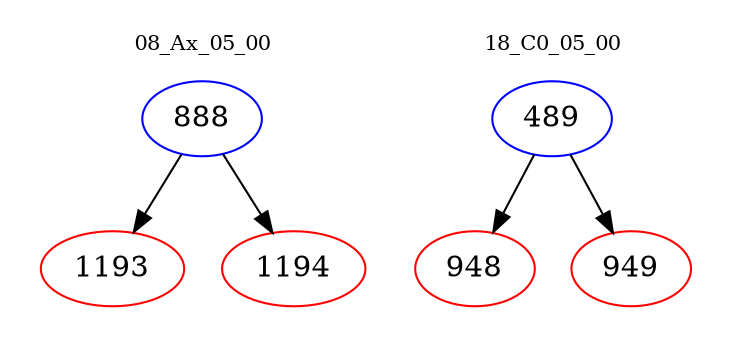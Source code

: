 digraph{
subgraph cluster_0 {
color = white
label = "08_Ax_05_00";
fontsize=10;
T0_888 [label="888", color="blue"]
T0_888 -> T0_1193 [color="black"]
T0_1193 [label="1193", color="red"]
T0_888 -> T0_1194 [color="black"]
T0_1194 [label="1194", color="red"]
}
subgraph cluster_1 {
color = white
label = "18_C0_05_00";
fontsize=10;
T1_489 [label="489", color="blue"]
T1_489 -> T1_948 [color="black"]
T1_948 [label="948", color="red"]
T1_489 -> T1_949 [color="black"]
T1_949 [label="949", color="red"]
}
}
